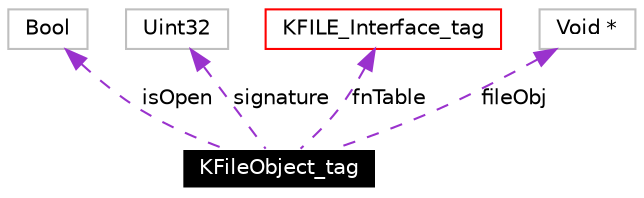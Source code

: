 digraph G
{
  edge [fontname="Helvetica",fontsize=10,labelfontname="Helvetica",labelfontsize=10];
  node [fontname="Helvetica",fontsize=10,shape=record];
  Node1 [label="KFileObject_tag",height=0.2,width=0.4,color="white", fillcolor="black", style="filled" fontcolor="white"];
  Node2 -> Node1 [dir=back,color="darkorchid3",fontsize=10,style="dashed",label="isOpen",fontname="Helvetica"];
  Node2 [label="Bool",height=0.2,width=0.4,color="grey75", fillcolor="white", style="filled"];
  Node3 -> Node1 [dir=back,color="darkorchid3",fontsize=10,style="dashed",label="signature",fontname="Helvetica"];
  Node3 [label="Uint32",height=0.2,width=0.4,color="grey75", fillcolor="white", style="filled"];
  Node4 -> Node1 [dir=back,color="darkorchid3",fontsize=10,style="dashed",label="fnTable",fontname="Helvetica"];
  Node4 [label="KFILE_Interface_tag",height=0.2,width=0.4,color="red", fillcolor="white", style="filled",URL="$structKFILE__Interface__tag.html"];
  Node5 -> Node1 [dir=back,color="darkorchid3",fontsize=10,style="dashed",label="fileObj",fontname="Helvetica"];
  Node5 [label="Void *",height=0.2,width=0.4,color="grey75", fillcolor="white", style="filled"];
}
